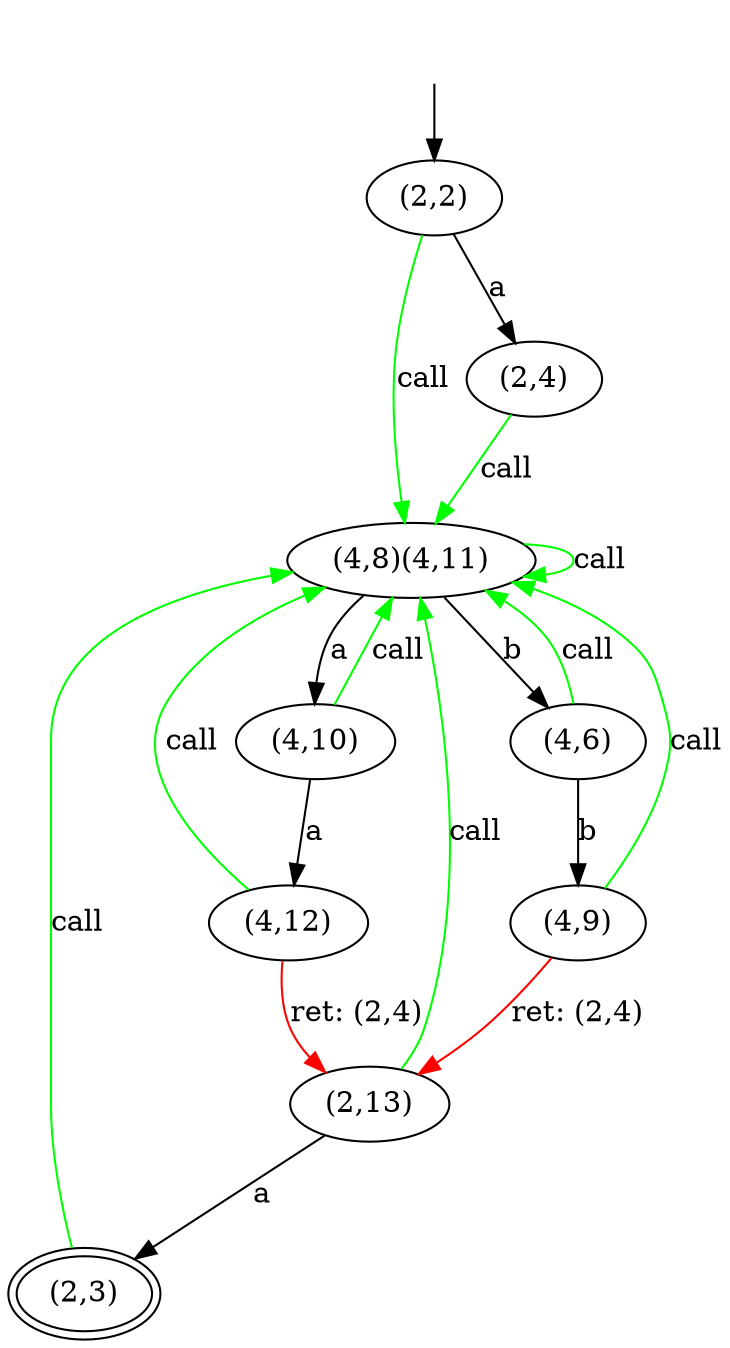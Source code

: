 //*, <2,2>, <2,4>, <4,8><4,11>, <4,10>, <4,6>, <4,9>, <2,13>, <2,3>, <4,12>
digraph "NWA" { 

"(2,2)__precursor__" [ label="",style="invis" ]"(2,2)__precursor__"->"(2,2)""(2,3)" [ peripheries=2 ]//Delta_c: 
"(2,2)"->"(4,8)(4,11)"[ label="call" color=green len=1.0];
"(2,4)"->"(4,8)(4,11)"[ label="call" color=green len=1.0];
"(4,8)(4,11)"->"(4,8)(4,11)"[ label="call" color=green len=2.0];
"(4,10)"->"(4,8)(4,11)"[ label="call" color=green len=2.0];
"(4,6)"->"(4,8)(4,11)"[ label="call" color=green len=2.0];
"(4,9)"->"(4,8)(4,11)"[ label="call" color=green len=2.0];
"(2,13)"->"(4,8)(4,11)"[ label="call" color=green len=2.0];
"(2,3)"->"(4,8)(4,11)"[ label="call" color=green len=1.0];
"(4,12)"->"(4,8)(4,11)"[ label="call" color=green len=5.0];
 
// Delta_i:
"(2,2)"->"(2,4)"[ label="a" len=2.0];
"(4,8)(4,11)"->"(4,10)"[ label="a" len=2.0];
"(4,8)(4,11)"->"(4,6)"[ label="b" len=2.0];
"(4,10)"->"(4,12)"[ label="a" len=2.0];
"(4,6)"->"(4,9)"[ label="b" len=2.0];
"(2,13)"->"(2,3)"[ label="a" len=2.0];
 
// Delta_r:
"(4,9)" ->"(2,13)"[ label="ret: (2,4)" color=red len=2.0];
"(4,12)" ->"(2,13)"[ label="ret: (2,4)" color=red len=2.0];

}
